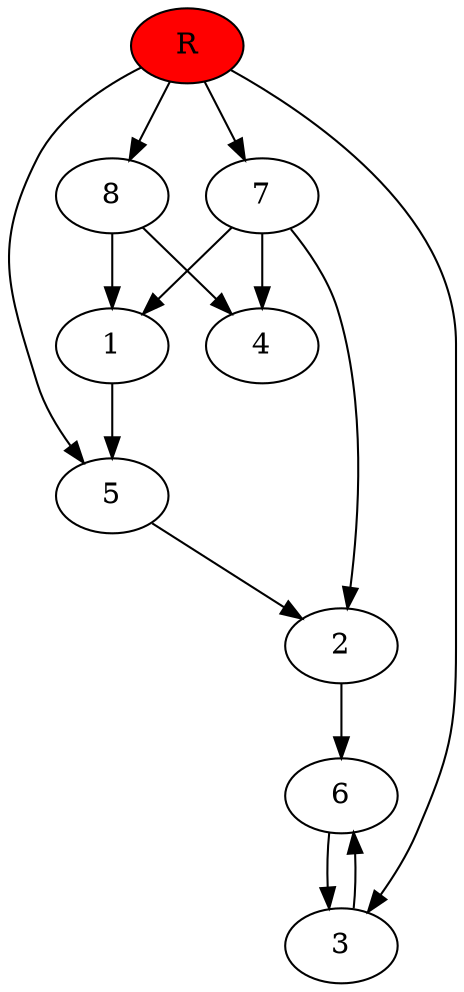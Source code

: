 digraph prb11024 {
	1
	2
	3
	4
	5
	6
	7
	8
	R [fillcolor="#ff0000" style=filled]
	1 -> 5
	2 -> 6
	3 -> 6
	5 -> 2
	6 -> 3
	7 -> 1
	7 -> 2
	7 -> 4
	8 -> 1
	8 -> 4
	R -> 3
	R -> 5
	R -> 7
	R -> 8
}

